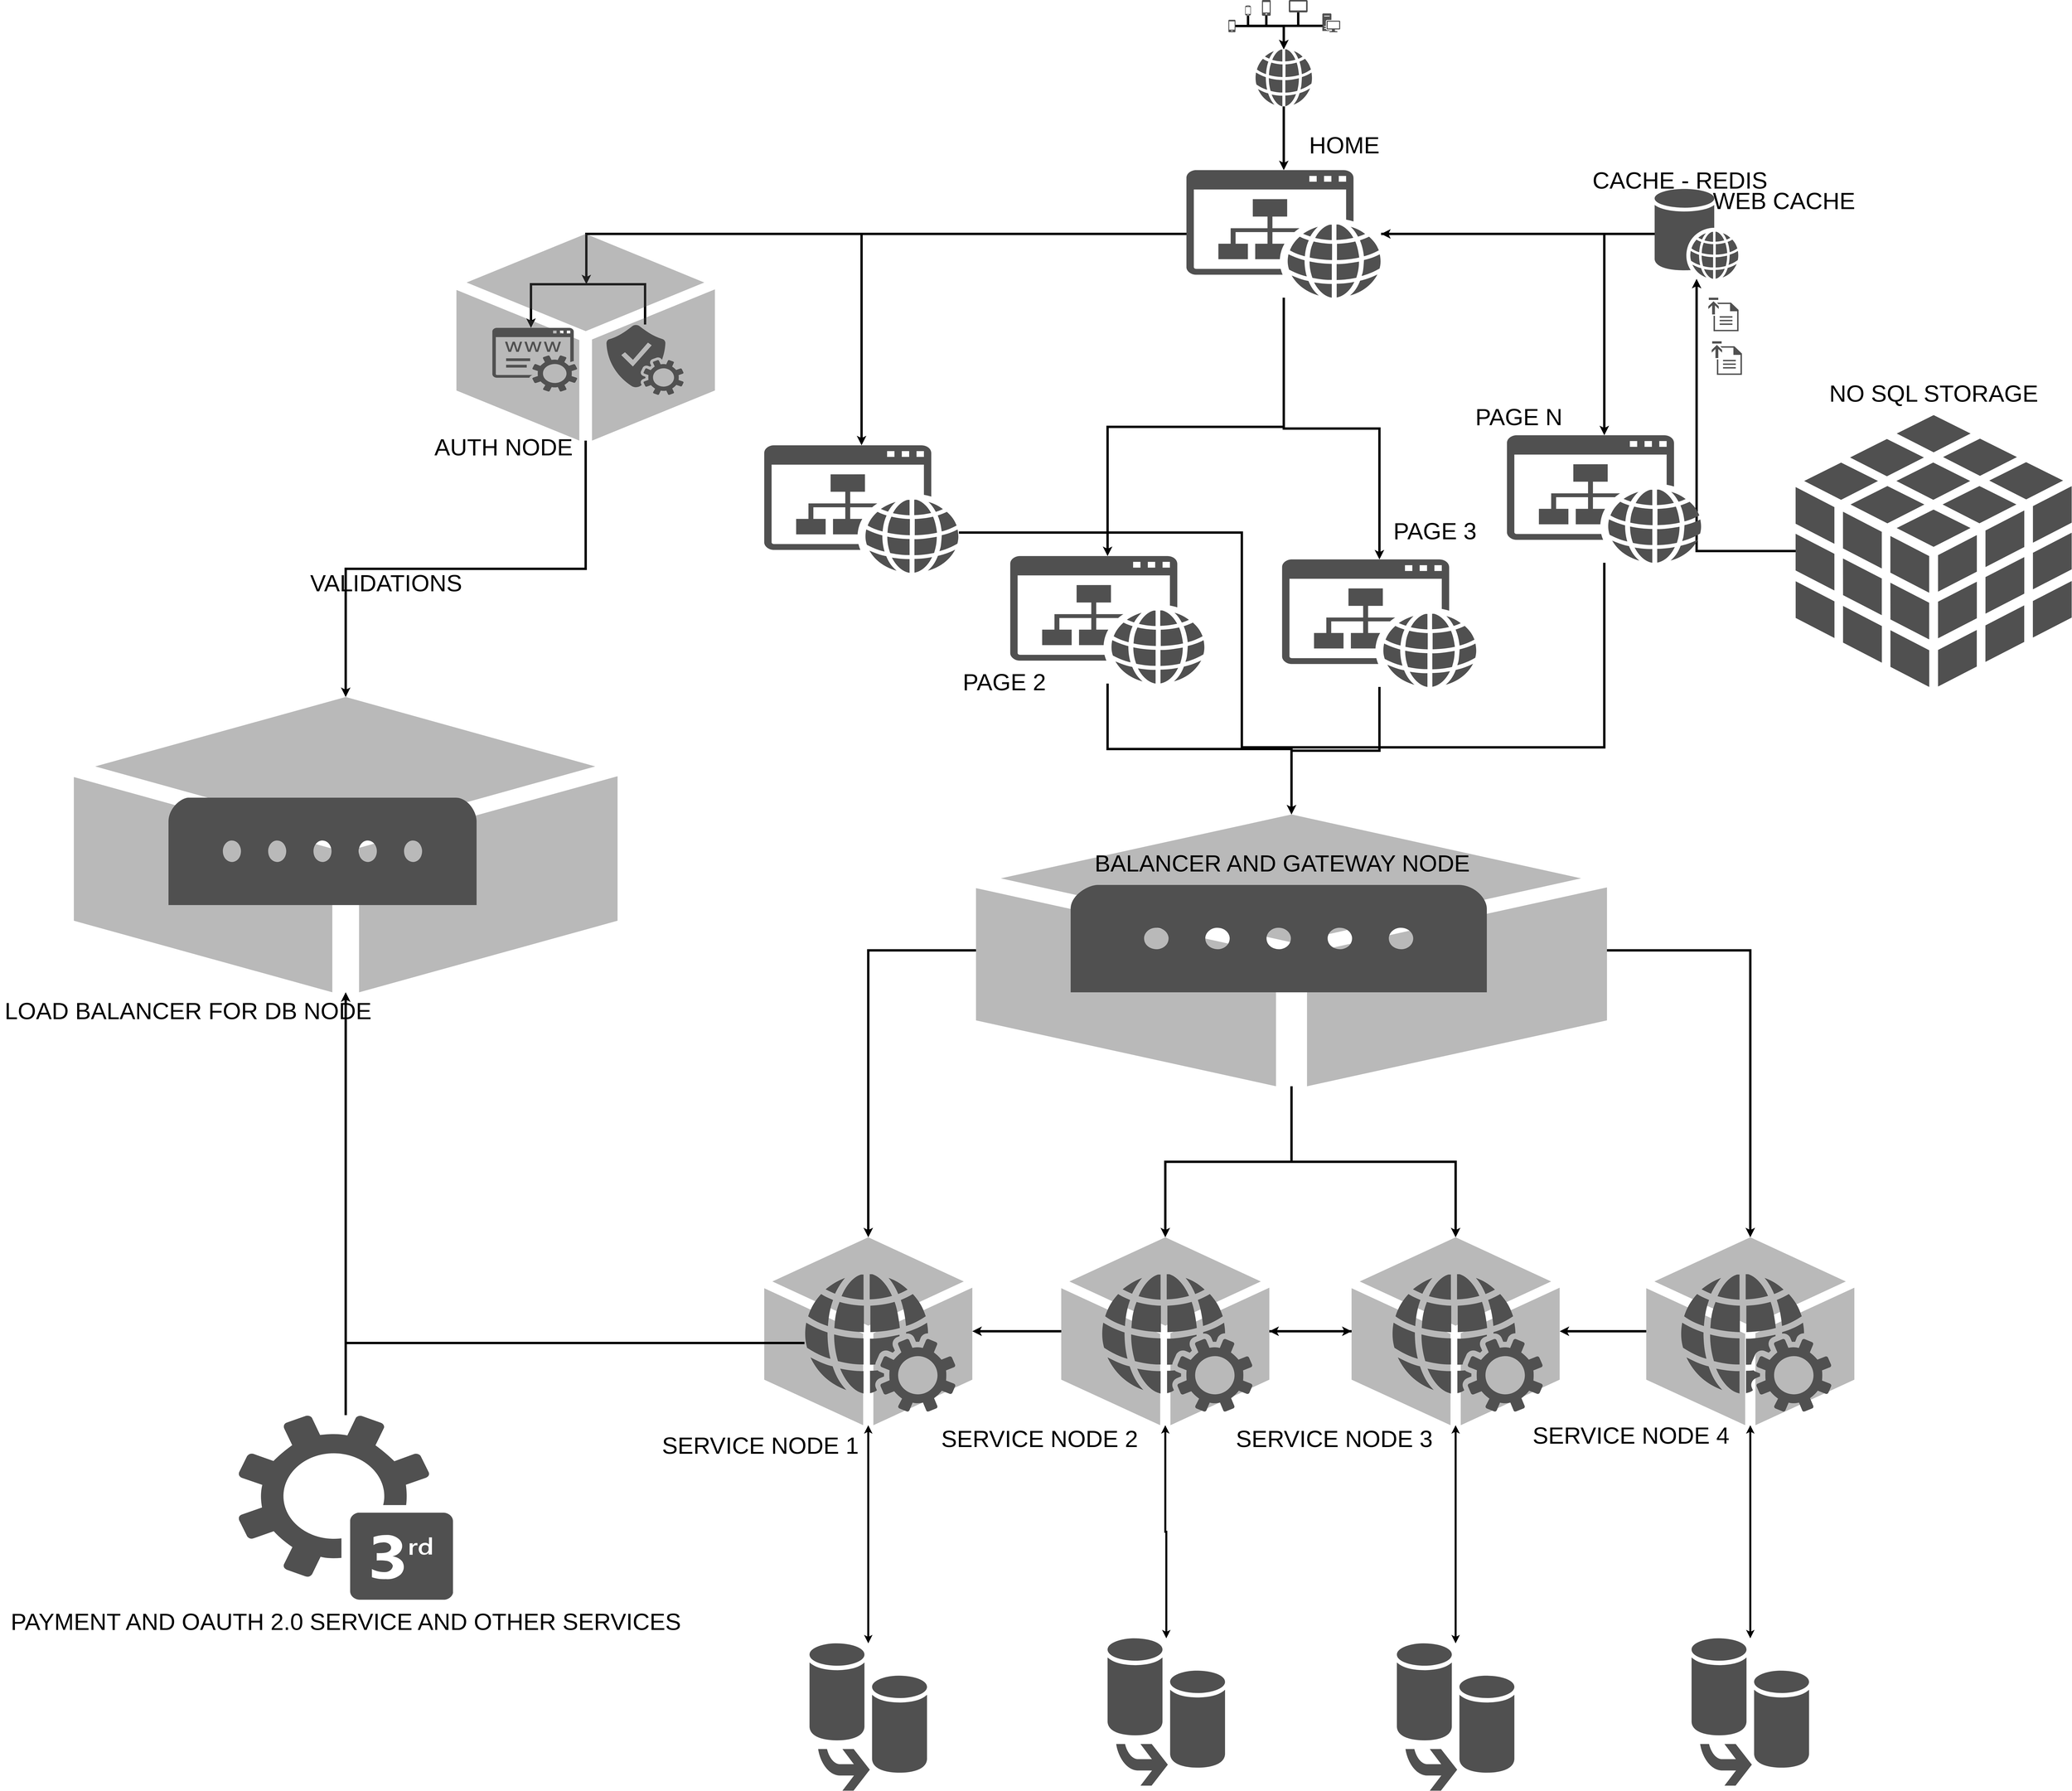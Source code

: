 <mxfile version="26.1.3">
  <diagram name="Página-1" id="gKKmgsF0n-PdtpBCsGpW">
    <mxGraphModel dx="13695" dy="5493" grid="1" gridSize="10" guides="1" tooltips="1" connect="1" arrows="1" fold="1" page="1" pageScale="1" pageWidth="827" pageHeight="1169" math="0" shadow="0">
      <root>
        <mxCell id="0" />
        <mxCell id="1" parent="0" />
        <mxCell id="V2CawTycGZbmHwYLJAfi-8" style="edgeStyle=orthogonalEdgeStyle;rounded=0;orthogonalLoop=1;jettySize=auto;html=1;strokeWidth=6;startArrow=classic;startFill=1;" edge="1" parent="1" source="IXxjZA7ohIu2T_d2CKFK-48" target="V2CawTycGZbmHwYLJAfi-2">
          <mxGeometry relative="1" as="geometry" />
        </mxCell>
        <mxCell id="IXxjZA7ohIu2T_d2CKFK-48" value="" style="sketch=0;pointerEvents=1;shadow=0;dashed=0;html=1;strokeColor=none;fillColor=#505050;labelPosition=center;verticalLabelPosition=bottom;verticalAlign=top;outlineConnect=0;align=center;shape=mxgraph.office.concepts.node_generic;textOpacity=30;opacity=40;strokeWidth=7;fontSize=70;" parent="1" vertex="1">
          <mxGeometry x="-1233" y="3790" width="620" height="560" as="geometry" />
        </mxCell>
        <mxCell id="IXxjZA7ohIu2T_d2CKFK-8" style="edgeStyle=orthogonalEdgeStyle;rounded=0;orthogonalLoop=1;jettySize=auto;html=1;strokeWidth=7;fontSize=70;" parent="1" source="IXxjZA7ohIu2T_d2CKFK-1" target="IXxjZA7ohIu2T_d2CKFK-7" edge="1">
          <mxGeometry relative="1" as="geometry" />
        </mxCell>
        <mxCell id="IXxjZA7ohIu2T_d2CKFK-1" value="" style="sketch=0;pointerEvents=1;shadow=0;dashed=0;html=1;strokeColor=none;fillColor=#505050;labelPosition=center;verticalLabelPosition=bottom;verticalAlign=top;outlineConnect=0;align=center;shape=mxgraph.office.devices.cell_phone_generic;strokeWidth=7;fontSize=70;" parent="1" vertex="1">
          <mxGeometry x="150" y="162" width="21" height="37" as="geometry" />
        </mxCell>
        <mxCell id="IXxjZA7ohIu2T_d2CKFK-9" style="edgeStyle=orthogonalEdgeStyle;rounded=0;orthogonalLoop=1;jettySize=auto;html=1;strokeWidth=7;fontSize=70;" parent="1" source="IXxjZA7ohIu2T_d2CKFK-2" target="IXxjZA7ohIu2T_d2CKFK-7" edge="1">
          <mxGeometry relative="1" as="geometry">
            <Array as="points">
              <mxPoint x="208" y="180" />
              <mxPoint x="315" y="180" />
            </Array>
          </mxGeometry>
        </mxCell>
        <mxCell id="IXxjZA7ohIu2T_d2CKFK-2" value="" style="sketch=0;pointerEvents=1;shadow=0;dashed=0;html=1;strokeColor=none;fillColor=#505050;labelPosition=center;verticalLabelPosition=bottom;verticalAlign=top;outlineConnect=0;align=center;shape=mxgraph.office.devices.cell_phone_android_proportional;strokeWidth=7;fontSize=70;" parent="1" vertex="1">
          <mxGeometry x="200" y="119" width="17" height="31" as="geometry" />
        </mxCell>
        <mxCell id="IXxjZA7ohIu2T_d2CKFK-11" style="edgeStyle=orthogonalEdgeStyle;rounded=0;orthogonalLoop=1;jettySize=auto;html=1;strokeWidth=7;fontSize=70;" parent="1" source="IXxjZA7ohIu2T_d2CKFK-3" target="IXxjZA7ohIu2T_d2CKFK-7" edge="1">
          <mxGeometry relative="1" as="geometry">
            <Array as="points">
              <mxPoint x="263" y="180" />
              <mxPoint x="315" y="180" />
            </Array>
          </mxGeometry>
        </mxCell>
        <mxCell id="IXxjZA7ohIu2T_d2CKFK-3" value="" style="sketch=0;pointerEvents=1;shadow=0;dashed=0;html=1;strokeColor=none;fillColor=#505050;labelPosition=center;verticalLabelPosition=bottom;verticalAlign=top;outlineConnect=0;align=center;shape=mxgraph.office.devices.cell_phone_generic;strokeWidth=7;fontSize=70;" parent="1" vertex="1">
          <mxGeometry x="250" y="103" width="26" height="47" as="geometry" />
        </mxCell>
        <mxCell id="IXxjZA7ohIu2T_d2CKFK-12" style="edgeStyle=orthogonalEdgeStyle;rounded=0;orthogonalLoop=1;jettySize=auto;html=1;strokeWidth=7;fontSize=70;" parent="1" source="IXxjZA7ohIu2T_d2CKFK-5" target="IXxjZA7ohIu2T_d2CKFK-7" edge="1">
          <mxGeometry relative="1" as="geometry">
            <Array as="points">
              <mxPoint x="358" y="180" />
              <mxPoint x="315" y="180" />
            </Array>
          </mxGeometry>
        </mxCell>
        <mxCell id="IXxjZA7ohIu2T_d2CKFK-5" value="" style="sketch=0;pointerEvents=1;shadow=0;dashed=0;html=1;strokeColor=none;fillColor=#505050;labelPosition=center;verticalLabelPosition=bottom;verticalAlign=top;outlineConnect=0;align=center;shape=mxgraph.office.devices.tablet_android;strokeWidth=7;fontSize=70;" parent="1" vertex="1">
          <mxGeometry x="330" y="103" width="56" height="37" as="geometry" />
        </mxCell>
        <mxCell id="IXxjZA7ohIu2T_d2CKFK-13" style="edgeStyle=orthogonalEdgeStyle;rounded=0;orthogonalLoop=1;jettySize=auto;html=1;strokeWidth=7;fontSize=70;" parent="1" source="IXxjZA7ohIu2T_d2CKFK-6" target="IXxjZA7ohIu2T_d2CKFK-7" edge="1">
          <mxGeometry relative="1" as="geometry">
            <Array as="points">
              <mxPoint x="315" y="180" />
            </Array>
          </mxGeometry>
        </mxCell>
        <mxCell id="IXxjZA7ohIu2T_d2CKFK-6" value="" style="sketch=0;pointerEvents=1;shadow=0;dashed=0;html=1;strokeColor=none;fillColor=#505050;labelPosition=center;verticalLabelPosition=bottom;verticalAlign=top;outlineConnect=0;align=center;shape=mxgraph.office.devices.workstation;strokeWidth=7;fontSize=70;" parent="1" vertex="1">
          <mxGeometry x="430" y="143" width="53" height="56" as="geometry" />
        </mxCell>
        <mxCell id="IXxjZA7ohIu2T_d2CKFK-15" style="edgeStyle=orthogonalEdgeStyle;rounded=0;orthogonalLoop=1;jettySize=auto;html=1;strokeWidth=7;fontSize=70;" parent="1" source="IXxjZA7ohIu2T_d2CKFK-7" target="IXxjZA7ohIu2T_d2CKFK-14" edge="1">
          <mxGeometry relative="1" as="geometry" />
        </mxCell>
        <mxCell id="IXxjZA7ohIu2T_d2CKFK-7" value="" style="sketch=0;pointerEvents=1;shadow=0;dashed=0;html=1;strokeColor=none;fillColor=#505050;labelPosition=center;verticalLabelPosition=bottom;verticalAlign=top;outlineConnect=0;align=center;shape=mxgraph.office.concepts.globe_internet;strokeWidth=7;fontSize=70;" parent="1" vertex="1">
          <mxGeometry x="230" y="250" width="170" height="170" as="geometry" />
        </mxCell>
        <mxCell id="IXxjZA7ohIu2T_d2CKFK-39" style="edgeStyle=orthogonalEdgeStyle;rounded=0;orthogonalLoop=1;jettySize=auto;html=1;strokeWidth=7;fontSize=70;" parent="1" source="IXxjZA7ohIu2T_d2CKFK-14" edge="1">
          <mxGeometry relative="1" as="geometry">
            <mxPoint x="-1763" y="950" as="targetPoint" />
            <mxPoint x="-195.0" y="750" as="sourcePoint" />
            <Array as="points">
              <mxPoint x="-1763" y="800" />
            </Array>
          </mxGeometry>
        </mxCell>
        <mxCell id="IXxjZA7ohIu2T_d2CKFK-69" style="edgeStyle=orthogonalEdgeStyle;rounded=0;orthogonalLoop=1;jettySize=auto;html=1;strokeWidth=7;fontSize=70;" parent="1" source="IXxjZA7ohIu2T_d2CKFK-14" target="IXxjZA7ohIu2T_d2CKFK-64" edge="1">
          <mxGeometry relative="1" as="geometry" />
        </mxCell>
        <mxCell id="IXxjZA7ohIu2T_d2CKFK-70" style="edgeStyle=orthogonalEdgeStyle;rounded=0;orthogonalLoop=1;jettySize=auto;html=1;strokeWidth=7;fontSize=70;" parent="1" source="IXxjZA7ohIu2T_d2CKFK-14" target="IXxjZA7ohIu2T_d2CKFK-66" edge="1">
          <mxGeometry relative="1" as="geometry" />
        </mxCell>
        <mxCell id="IXxjZA7ohIu2T_d2CKFK-71" style="edgeStyle=orthogonalEdgeStyle;rounded=0;orthogonalLoop=1;jettySize=auto;html=1;strokeWidth=7;fontSize=70;" parent="1" source="IXxjZA7ohIu2T_d2CKFK-14" target="IXxjZA7ohIu2T_d2CKFK-65" edge="1">
          <mxGeometry relative="1" as="geometry" />
        </mxCell>
        <mxCell id="IXxjZA7ohIu2T_d2CKFK-90" style="edgeStyle=orthogonalEdgeStyle;rounded=0;orthogonalLoop=1;jettySize=auto;html=1;strokeWidth=7;fontSize=70;" parent="1" source="IXxjZA7ohIu2T_d2CKFK-14" target="IXxjZA7ohIu2T_d2CKFK-63" edge="1">
          <mxGeometry relative="1" as="geometry">
            <mxPoint x="-950" y="1340" as="targetPoint" />
          </mxGeometry>
        </mxCell>
        <mxCell id="IXxjZA7ohIu2T_d2CKFK-14" value="" style="sketch=0;pointerEvents=1;shadow=0;dashed=0;html=1;strokeColor=none;fillColor=#505050;labelPosition=center;verticalLabelPosition=bottom;verticalAlign=top;outlineConnect=0;align=center;shape=mxgraph.office.concepts.website;strokeWidth=7;fontSize=70;" parent="1" vertex="1">
          <mxGeometry x="25" y="610" width="580" height="380" as="geometry" />
        </mxCell>
        <mxCell id="IXxjZA7ohIu2T_d2CKFK-16" value="HOME" style="text;html=1;align=center;verticalAlign=middle;resizable=0;points=[];autosize=1;strokeColor=none;fillColor=none;fontSize=70;strokeWidth=7;" parent="1" vertex="1">
          <mxGeometry x="380" y="485" width="230" height="100" as="geometry" />
        </mxCell>
        <mxCell id="IXxjZA7ohIu2T_d2CKFK-18" style="edgeStyle=orthogonalEdgeStyle;rounded=0;orthogonalLoop=1;jettySize=auto;html=1;strokeWidth=7;fontSize=70;" parent="1" source="IXxjZA7ohIu2T_d2CKFK-17" target="IXxjZA7ohIu2T_d2CKFK-14" edge="1">
          <mxGeometry relative="1" as="geometry">
            <mxPoint x="1100" y="650" as="targetPoint" />
          </mxGeometry>
        </mxCell>
        <mxCell id="IXxjZA7ohIu2T_d2CKFK-17" value="" style="sketch=0;shadow=0;dashed=0;html=1;strokeColor=none;fillColor=#505050;labelPosition=center;verticalLabelPosition=bottom;verticalAlign=top;outlineConnect=0;align=center;shape=mxgraph.office.databases.web_store;strokeWidth=7;fontSize=70;" parent="1" vertex="1">
          <mxGeometry x="1420" y="666" width="250" height="268" as="geometry" />
        </mxCell>
        <mxCell id="IXxjZA7ohIu2T_d2CKFK-23" value="CACHE - REDIS" style="text;html=1;align=center;verticalAlign=middle;resizable=0;points=[];autosize=1;strokeColor=none;fillColor=none;fontSize=70;strokeWidth=7;" parent="1" vertex="1">
          <mxGeometry x="1220" y="590" width="550" height="100" as="geometry" />
        </mxCell>
        <mxCell id="IXxjZA7ohIu2T_d2CKFK-25" value="" style="sketch=0;pointerEvents=1;shadow=0;dashed=0;html=1;strokeColor=none;fillColor=#505050;labelPosition=center;verticalLabelPosition=bottom;verticalAlign=top;outlineConnect=0;align=center;shape=mxgraph.office.concepts.upload;strokeWidth=7;fontSize=70;" parent="1" vertex="1">
          <mxGeometry x="1580" y="990" width="90" height="100" as="geometry" />
        </mxCell>
        <mxCell id="IXxjZA7ohIu2T_d2CKFK-28" value="" style="sketch=0;pointerEvents=1;shadow=0;dashed=0;html=1;strokeColor=none;fillColor=#505050;labelPosition=center;verticalLabelPosition=bottom;verticalAlign=top;outlineConnect=0;align=center;shape=mxgraph.office.concepts.upload;strokeWidth=7;fontSize=70;" parent="1" vertex="1">
          <mxGeometry x="1590" y="1120" width="90" height="100" as="geometry" />
        </mxCell>
        <mxCell id="IXxjZA7ohIu2T_d2CKFK-32" style="edgeStyle=orthogonalEdgeStyle;rounded=0;orthogonalLoop=1;jettySize=auto;html=1;strokeWidth=7;fontSize=70;" parent="1" source="IXxjZA7ohIu2T_d2CKFK-31" target="IXxjZA7ohIu2T_d2CKFK-17" edge="1">
          <mxGeometry relative="1" as="geometry" />
        </mxCell>
        <mxCell id="IXxjZA7ohIu2T_d2CKFK-31" value="" style="sketch=0;shadow=0;dashed=0;html=1;strokeColor=none;fillColor=#505050;labelPosition=center;verticalLabelPosition=bottom;verticalAlign=top;outlineConnect=0;align=center;shape=mxgraph.office.databases.database_cube;strokeWidth=7;fontSize=70;" parent="1" vertex="1">
          <mxGeometry x="1840" y="1340" width="822.5" height="810" as="geometry" />
        </mxCell>
        <mxCell id="IXxjZA7ohIu2T_d2CKFK-35" value="" style="sketch=0;pointerEvents=1;shadow=0;dashed=0;html=1;strokeColor=none;fillColor=#505050;labelPosition=center;verticalLabelPosition=bottom;verticalAlign=top;outlineConnect=0;align=center;shape=mxgraph.office.services.registrar_service;strokeWidth=7;fontSize=70;" parent="1" vertex="1">
          <mxGeometry x="-2043" y="1080" width="253" height="190" as="geometry" />
        </mxCell>
        <mxCell id="IXxjZA7ohIu2T_d2CKFK-38" style="edgeStyle=orthogonalEdgeStyle;rounded=0;orthogonalLoop=1;jettySize=auto;html=1;strokeWidth=7;fontSize=70;" parent="1" source="IXxjZA7ohIu2T_d2CKFK-36" target="IXxjZA7ohIu2T_d2CKFK-35" edge="1">
          <mxGeometry relative="1" as="geometry">
            <Array as="points">
              <mxPoint x="-1588" y="950" />
              <mxPoint x="-1928" y="950" />
            </Array>
          </mxGeometry>
        </mxCell>
        <mxCell id="IXxjZA7ohIu2T_d2CKFK-36" value="" style="sketch=0;pointerEvents=1;shadow=0;dashed=0;html=1;strokeColor=none;fillColor=#505050;labelPosition=center;verticalLabelPosition=bottom;verticalAlign=top;outlineConnect=0;align=center;shape=mxgraph.office.services.verification_service;strokeWidth=7;fontSize=70;" parent="1" vertex="1">
          <mxGeometry x="-1703" y="1070" width="230" height="210" as="geometry" />
        </mxCell>
        <mxCell id="IXxjZA7ohIu2T_d2CKFK-94" style="edgeStyle=orthogonalEdgeStyle;rounded=0;orthogonalLoop=1;jettySize=auto;html=1;strokeWidth=7;fontSize=70;" parent="1" source="IXxjZA7ohIu2T_d2CKFK-47" target="IXxjZA7ohIu2T_d2CKFK-68" edge="1">
          <mxGeometry relative="1" as="geometry" />
        </mxCell>
        <mxCell id="IXxjZA7ohIu2T_d2CKFK-47" value="" style="sketch=0;pointerEvents=1;shadow=0;dashed=0;html=1;strokeColor=none;fillColor=#505050;labelPosition=center;verticalLabelPosition=bottom;verticalAlign=top;outlineConnect=0;align=center;shape=mxgraph.office.concepts.web_services;strokeWidth=7;fontSize=70;" parent="1" vertex="1">
          <mxGeometry x="-1113" y="3900" width="450" height="410" as="geometry" />
        </mxCell>
        <mxCell id="IXxjZA7ohIu2T_d2CKFK-95" style="edgeStyle=orthogonalEdgeStyle;rounded=0;orthogonalLoop=1;jettySize=auto;html=1;strokeWidth=7;fontSize=70;" parent="1" source="IXxjZA7ohIu2T_d2CKFK-50" target="IXxjZA7ohIu2T_d2CKFK-48" edge="1">
          <mxGeometry relative="1" as="geometry" />
        </mxCell>
        <mxCell id="IXxjZA7ohIu2T_d2CKFK-99" style="edgeStyle=orthogonalEdgeStyle;rounded=0;orthogonalLoop=1;jettySize=auto;html=1;strokeWidth=7;fontSize=70;" parent="1" source="IXxjZA7ohIu2T_d2CKFK-50" target="IXxjZA7ohIu2T_d2CKFK-52" edge="1">
          <mxGeometry relative="1" as="geometry" />
        </mxCell>
        <mxCell id="V2CawTycGZbmHwYLJAfi-9" style="edgeStyle=orthogonalEdgeStyle;rounded=0;orthogonalLoop=1;jettySize=auto;html=1;strokeWidth=6;startArrow=classic;startFill=1;" edge="1" parent="1" source="IXxjZA7ohIu2T_d2CKFK-50" target="V2CawTycGZbmHwYLJAfi-3">
          <mxGeometry relative="1" as="geometry" />
        </mxCell>
        <mxCell id="IXxjZA7ohIu2T_d2CKFK-50" value="" style="sketch=0;pointerEvents=1;shadow=0;dashed=0;html=1;strokeColor=none;fillColor=#505050;labelPosition=center;verticalLabelPosition=bottom;verticalAlign=top;outlineConnect=0;align=center;shape=mxgraph.office.concepts.node_generic;textOpacity=30;opacity=40;strokeWidth=7;fontSize=70;" parent="1" vertex="1">
          <mxGeometry x="-348" y="3790" width="620" height="560" as="geometry" />
        </mxCell>
        <mxCell id="IXxjZA7ohIu2T_d2CKFK-51" value="" style="sketch=0;pointerEvents=1;shadow=0;dashed=0;html=1;strokeColor=none;fillColor=#505050;labelPosition=center;verticalLabelPosition=bottom;verticalAlign=top;outlineConnect=0;align=center;shape=mxgraph.office.concepts.web_services;strokeWidth=7;fontSize=70;" parent="1" vertex="1">
          <mxGeometry x="-228" y="3900" width="450" height="410" as="geometry" />
        </mxCell>
        <mxCell id="IXxjZA7ohIu2T_d2CKFK-96" style="edgeStyle=orthogonalEdgeStyle;rounded=0;orthogonalLoop=1;jettySize=auto;html=1;strokeWidth=7;fontSize=70;" parent="1" source="IXxjZA7ohIu2T_d2CKFK-52" target="IXxjZA7ohIu2T_d2CKFK-50" edge="1">
          <mxGeometry relative="1" as="geometry" />
        </mxCell>
        <mxCell id="V2CawTycGZbmHwYLJAfi-10" style="edgeStyle=orthogonalEdgeStyle;rounded=0;orthogonalLoop=1;jettySize=auto;html=1;strokeWidth=6;startArrow=classic;startFill=1;" edge="1" parent="1" source="IXxjZA7ohIu2T_d2CKFK-52" target="V2CawTycGZbmHwYLJAfi-4">
          <mxGeometry relative="1" as="geometry" />
        </mxCell>
        <mxCell id="IXxjZA7ohIu2T_d2CKFK-52" value="" style="sketch=0;pointerEvents=1;shadow=0;dashed=0;html=1;strokeColor=none;fillColor=#505050;labelPosition=center;verticalLabelPosition=bottom;verticalAlign=top;outlineConnect=0;align=center;shape=mxgraph.office.concepts.node_generic;textOpacity=30;opacity=40;strokeWidth=7;fontSize=70;" parent="1" vertex="1">
          <mxGeometry x="517" y="3790" width="620" height="560" as="geometry" />
        </mxCell>
        <mxCell id="IXxjZA7ohIu2T_d2CKFK-53" value="" style="sketch=0;pointerEvents=1;shadow=0;dashed=0;html=1;strokeColor=none;fillColor=#505050;labelPosition=center;verticalLabelPosition=bottom;verticalAlign=top;outlineConnect=0;align=center;shape=mxgraph.office.concepts.web_services;strokeWidth=7;fontSize=70;" parent="1" vertex="1">
          <mxGeometry x="637" y="3900" width="450" height="410" as="geometry" />
        </mxCell>
        <mxCell id="IXxjZA7ohIu2T_d2CKFK-98" style="edgeStyle=orthogonalEdgeStyle;rounded=0;orthogonalLoop=1;jettySize=auto;html=1;strokeWidth=7;fontSize=70;" parent="1" source="IXxjZA7ohIu2T_d2CKFK-54" target="IXxjZA7ohIu2T_d2CKFK-52" edge="1">
          <mxGeometry relative="1" as="geometry" />
        </mxCell>
        <mxCell id="V2CawTycGZbmHwYLJAfi-11" style="edgeStyle=orthogonalEdgeStyle;rounded=0;orthogonalLoop=1;jettySize=auto;html=1;strokeWidth=6;startArrow=classic;startFill=1;" edge="1" parent="1" source="IXxjZA7ohIu2T_d2CKFK-54" target="V2CawTycGZbmHwYLJAfi-7">
          <mxGeometry relative="1" as="geometry" />
        </mxCell>
        <mxCell id="IXxjZA7ohIu2T_d2CKFK-54" value="" style="sketch=0;pointerEvents=1;shadow=0;dashed=0;html=1;strokeColor=none;fillColor=#505050;labelPosition=center;verticalLabelPosition=bottom;verticalAlign=top;outlineConnect=0;align=center;shape=mxgraph.office.concepts.node_generic;textOpacity=30;opacity=40;strokeWidth=7;fontSize=70;" parent="1" vertex="1">
          <mxGeometry x="1395" y="3790" width="620" height="560" as="geometry" />
        </mxCell>
        <mxCell id="IXxjZA7ohIu2T_d2CKFK-55" value="" style="sketch=0;pointerEvents=1;shadow=0;dashed=0;html=1;strokeColor=none;fillColor=#505050;labelPosition=center;verticalLabelPosition=bottom;verticalAlign=top;outlineConnect=0;align=center;shape=mxgraph.office.concepts.web_services;strokeWidth=7;fontSize=70;" parent="1" vertex="1">
          <mxGeometry x="1497" y="3900" width="450" height="410" as="geometry" />
        </mxCell>
        <mxCell id="IXxjZA7ohIu2T_d2CKFK-58" value="" style="sketch=0;pointerEvents=1;shadow=0;dashed=0;html=1;strokeColor=none;fillColor=#505050;labelPosition=center;verticalLabelPosition=bottom;verticalAlign=top;outlineConnect=0;align=center;shape=mxgraph.office.communications.voip_gateway;strokeWidth=7;fontSize=70;" parent="1" vertex="1">
          <mxGeometry x="-320" y="2740" width="1240" height="320" as="geometry" />
        </mxCell>
        <mxCell id="IXxjZA7ohIu2T_d2CKFK-85" style="edgeStyle=orthogonalEdgeStyle;rounded=0;orthogonalLoop=1;jettySize=auto;html=1;strokeWidth=7;fontSize=70;" parent="1" source="IXxjZA7ohIu2T_d2CKFK-59" target="IXxjZA7ohIu2T_d2CKFK-50" edge="1">
          <mxGeometry relative="1" as="geometry" />
        </mxCell>
        <mxCell id="IXxjZA7ohIu2T_d2CKFK-86" style="edgeStyle=orthogonalEdgeStyle;rounded=0;orthogonalLoop=1;jettySize=auto;html=1;strokeWidth=7;fontSize=70;" parent="1" source="IXxjZA7ohIu2T_d2CKFK-59" target="IXxjZA7ohIu2T_d2CKFK-52" edge="1">
          <mxGeometry relative="1" as="geometry" />
        </mxCell>
        <mxCell id="IXxjZA7ohIu2T_d2CKFK-87" style="edgeStyle=orthogonalEdgeStyle;rounded=0;orthogonalLoop=1;jettySize=auto;html=1;strokeWidth=7;fontSize=70;" parent="1" source="IXxjZA7ohIu2T_d2CKFK-59" target="IXxjZA7ohIu2T_d2CKFK-54" edge="1">
          <mxGeometry relative="1" as="geometry" />
        </mxCell>
        <mxCell id="IXxjZA7ohIu2T_d2CKFK-88" style="edgeStyle=orthogonalEdgeStyle;rounded=0;orthogonalLoop=1;jettySize=auto;html=1;strokeWidth=7;fontSize=70;" parent="1" source="IXxjZA7ohIu2T_d2CKFK-59" target="IXxjZA7ohIu2T_d2CKFK-48" edge="1">
          <mxGeometry relative="1" as="geometry" />
        </mxCell>
        <mxCell id="IXxjZA7ohIu2T_d2CKFK-59" value="" style="sketch=0;pointerEvents=1;shadow=0;dashed=0;html=1;strokeColor=none;fillColor=#505050;labelPosition=center;verticalLabelPosition=bottom;verticalAlign=top;outlineConnect=0;align=center;shape=mxgraph.office.concepts.node_generic;textOpacity=30;opacity=40;strokeWidth=7;fontSize=70;" parent="1" vertex="1">
          <mxGeometry x="-602" y="2530" width="1880" height="810" as="geometry" />
        </mxCell>
        <mxCell id="IXxjZA7ohIu2T_d2CKFK-91" style="edgeStyle=orthogonalEdgeStyle;rounded=0;orthogonalLoop=1;jettySize=auto;html=1;strokeWidth=7;fontSize=70;" parent="1" source="IXxjZA7ohIu2T_d2CKFK-60" target="IXxjZA7ohIu2T_d2CKFK-68" edge="1">
          <mxGeometry relative="1" as="geometry" />
        </mxCell>
        <mxCell id="IXxjZA7ohIu2T_d2CKFK-60" value="" style="sketch=0;pointerEvents=1;shadow=0;dashed=0;html=1;strokeColor=none;fillColor=#505050;labelPosition=center;verticalLabelPosition=bottom;verticalAlign=top;outlineConnect=0;align=center;shape=mxgraph.office.concepts.node_generic;textOpacity=30;opacity=40;strokeWidth=7;fontSize=70;" parent="1" vertex="1">
          <mxGeometry x="-2150" y="800" width="770" height="616" as="geometry" />
        </mxCell>
        <mxCell id="IXxjZA7ohIu2T_d2CKFK-93" style="edgeStyle=orthogonalEdgeStyle;rounded=0;orthogonalLoop=1;jettySize=auto;html=1;strokeWidth=7;fontSize=70;" parent="1" source="IXxjZA7ohIu2T_d2CKFK-62" target="IXxjZA7ohIu2T_d2CKFK-68" edge="1">
          <mxGeometry relative="1" as="geometry" />
        </mxCell>
        <mxCell id="IXxjZA7ohIu2T_d2CKFK-62" value="" style="sketch=0;pointerEvents=1;shadow=0;dashed=0;html=1;strokeColor=none;fillColor=#505050;labelPosition=center;verticalLabelPosition=bottom;verticalAlign=top;outlineConnect=0;align=center;shape=mxgraph.office.services.3rd_party_service;strokeWidth=7;fontSize=70;" parent="1" vertex="1">
          <mxGeometry x="-2800" y="4320" width="640" height="550" as="geometry" />
        </mxCell>
        <mxCell id="IXxjZA7ohIu2T_d2CKFK-83" style="edgeStyle=orthogonalEdgeStyle;rounded=0;orthogonalLoop=1;jettySize=auto;html=1;endArrow=none;startFill=0;strokeWidth=7;fontSize=70;" parent="1" source="IXxjZA7ohIu2T_d2CKFK-63" edge="1">
          <mxGeometry relative="1" as="geometry">
            <mxPoint x="340" y="2330" as="targetPoint" />
            <Array as="points">
              <mxPoint x="190" y="1690" />
            </Array>
          </mxGeometry>
        </mxCell>
        <mxCell id="IXxjZA7ohIu2T_d2CKFK-63" value="" style="sketch=0;pointerEvents=1;shadow=0;dashed=0;html=1;strokeColor=none;fillColor=#505050;labelPosition=center;verticalLabelPosition=bottom;verticalAlign=top;outlineConnect=0;align=center;shape=mxgraph.office.concepts.website;strokeWidth=7;fontSize=70;" parent="1" vertex="1">
          <mxGeometry x="-1233" y="1430" width="580" height="380" as="geometry" />
        </mxCell>
        <mxCell id="IXxjZA7ohIu2T_d2CKFK-79" style="edgeStyle=orthogonalEdgeStyle;rounded=0;orthogonalLoop=1;jettySize=auto;html=1;strokeWidth=7;fontSize=70;" parent="1" source="IXxjZA7ohIu2T_d2CKFK-64" target="IXxjZA7ohIu2T_d2CKFK-59" edge="1">
          <mxGeometry relative="1" as="geometry" />
        </mxCell>
        <mxCell id="IXxjZA7ohIu2T_d2CKFK-64" value="" style="sketch=0;pointerEvents=1;shadow=0;dashed=0;html=1;strokeColor=none;fillColor=#505050;labelPosition=center;verticalLabelPosition=bottom;verticalAlign=top;outlineConnect=0;align=center;shape=mxgraph.office.concepts.website;strokeWidth=7;fontSize=70;" parent="1" vertex="1">
          <mxGeometry x="310" y="1770" width="580" height="380" as="geometry" />
        </mxCell>
        <mxCell id="IXxjZA7ohIu2T_d2CKFK-80" style="edgeStyle=orthogonalEdgeStyle;rounded=0;orthogonalLoop=1;jettySize=auto;html=1;strokeWidth=7;fontSize=70;" parent="1" source="IXxjZA7ohIu2T_d2CKFK-65" target="IXxjZA7ohIu2T_d2CKFK-59" edge="1">
          <mxGeometry relative="1" as="geometry">
            <Array as="points">
              <mxPoint x="1270" y="2330" />
              <mxPoint x="338" y="2330" />
            </Array>
          </mxGeometry>
        </mxCell>
        <mxCell id="IXxjZA7ohIu2T_d2CKFK-65" value="" style="sketch=0;pointerEvents=1;shadow=0;dashed=0;html=1;strokeColor=none;fillColor=#505050;labelPosition=center;verticalLabelPosition=bottom;verticalAlign=top;outlineConnect=0;align=center;shape=mxgraph.office.concepts.website;strokeWidth=7;fontSize=70;" parent="1" vertex="1">
          <mxGeometry x="980" y="1400" width="580" height="380" as="geometry" />
        </mxCell>
        <mxCell id="IXxjZA7ohIu2T_d2CKFK-73" style="edgeStyle=orthogonalEdgeStyle;rounded=0;orthogonalLoop=1;jettySize=auto;html=1;strokeWidth=7;fontSize=70;" parent="1" source="IXxjZA7ohIu2T_d2CKFK-66" target="IXxjZA7ohIu2T_d2CKFK-59" edge="1">
          <mxGeometry relative="1" as="geometry" />
        </mxCell>
        <mxCell id="IXxjZA7ohIu2T_d2CKFK-66" value="" style="sketch=0;pointerEvents=1;shadow=0;dashed=0;html=1;strokeColor=none;fillColor=#505050;labelPosition=center;verticalLabelPosition=bottom;verticalAlign=top;outlineConnect=0;align=center;shape=mxgraph.office.concepts.website;strokeWidth=7;fontSize=70;" parent="1" vertex="1">
          <mxGeometry x="-500" y="1760" width="580" height="380" as="geometry" />
        </mxCell>
        <mxCell id="IXxjZA7ohIu2T_d2CKFK-67" value="" style="sketch=0;pointerEvents=1;shadow=0;dashed=0;html=1;strokeColor=none;fillColor=#505050;labelPosition=center;verticalLabelPosition=bottom;verticalAlign=top;outlineConnect=0;align=center;shape=mxgraph.office.communications.voip_gateway;strokeWidth=7;fontSize=70;" parent="1" vertex="1">
          <mxGeometry x="-3008" y="2480" width="918" height="320" as="geometry" />
        </mxCell>
        <mxCell id="IXxjZA7ohIu2T_d2CKFK-68" value="" style="sketch=0;pointerEvents=1;shadow=0;dashed=0;html=1;strokeColor=none;fillColor=#505050;labelPosition=center;verticalLabelPosition=bottom;verticalAlign=top;outlineConnect=0;align=center;shape=mxgraph.office.concepts.node_generic;textOpacity=30;opacity=40;strokeWidth=7;fontSize=70;" parent="1" vertex="1">
          <mxGeometry x="-3290" y="2180" width="1620" height="880" as="geometry" />
        </mxCell>
        <mxCell id="IXxjZA7ohIu2T_d2CKFK-92" value="VALIDATIONS" style="text;html=1;align=center;verticalAlign=middle;resizable=0;points=[];autosize=1;strokeColor=none;fillColor=none;fontSize=70;strokeWidth=7;" parent="1" vertex="1">
          <mxGeometry x="-2600" y="1790" width="480" height="100" as="geometry" />
        </mxCell>
        <mxCell id="IXxjZA7ohIu2T_d2CKFK-111" value="PAGE N" style="text;html=1;align=center;verticalAlign=middle;resizable=0;points=[];autosize=1;strokeColor=none;fillColor=none;fontSize=70;strokeWidth=7;" parent="1" vertex="1">
          <mxGeometry x="875" y="1295" width="280" height="100" as="geometry" />
        </mxCell>
        <mxCell id="IXxjZA7ohIu2T_d2CKFK-112" value="PAGE 3" style="text;html=1;align=center;verticalAlign=middle;resizable=0;points=[];autosize=1;strokeColor=none;fillColor=none;fontSize=70;strokeWidth=7;" parent="1" vertex="1">
          <mxGeometry x="630" y="1635" width="270" height="100" as="geometry" />
        </mxCell>
        <mxCell id="IXxjZA7ohIu2T_d2CKFK-113" value="PAGE 2" style="text;html=1;align=center;verticalAlign=middle;resizable=0;points=[];autosize=1;strokeColor=none;fillColor=none;fontSize=70;strokeWidth=7;" parent="1" vertex="1">
          <mxGeometry x="-653" y="2085" width="270" height="100" as="geometry" />
        </mxCell>
        <mxCell id="IXxjZA7ohIu2T_d2CKFK-114" value="AUTH NODE" style="text;html=1;align=center;verticalAlign=middle;resizable=0;points=[];autosize=1;strokeColor=none;fillColor=none;fontSize=70;strokeWidth=7;" parent="1" vertex="1">
          <mxGeometry x="-2230" y="1385" width="440" height="100" as="geometry" />
        </mxCell>
        <mxCell id="IXxjZA7ohIu2T_d2CKFK-115" value="WEB CACHE" style="text;html=1;align=center;verticalAlign=middle;resizable=0;points=[];autosize=1;strokeColor=none;fillColor=none;fontSize=70;strokeWidth=7;" parent="1" vertex="1">
          <mxGeometry x="1580" y="651" width="450" height="100" as="geometry" />
        </mxCell>
        <mxCell id="IXxjZA7ohIu2T_d2CKFK-116" value="NO SQL STORAGE" style="text;html=1;align=center;verticalAlign=middle;resizable=0;points=[];autosize=1;strokeColor=none;fillColor=none;fontSize=70;strokeWidth=7;" parent="1" vertex="1">
          <mxGeometry x="1926.25" y="1225" width="650" height="100" as="geometry" />
        </mxCell>
        <mxCell id="IXxjZA7ohIu2T_d2CKFK-117" value="BALANCER AND GATEWAY NODE" style="text;html=1;align=center;verticalAlign=middle;resizable=0;points=[];autosize=1;strokeColor=none;fillColor=none;fontSize=70;strokeWidth=7;" parent="1" vertex="1">
          <mxGeometry x="-265" y="2625" width="1150" height="100" as="geometry" />
        </mxCell>
        <mxCell id="IXxjZA7ohIu2T_d2CKFK-118" value="SERVICE NODE 1" style="text;html=1;align=center;verticalAlign=middle;resizable=0;points=[];autosize=1;strokeColor=none;fillColor=none;fontSize=70;strokeWidth=7;" parent="1" vertex="1">
          <mxGeometry x="-1550" y="4360" width="610" height="100" as="geometry" />
        </mxCell>
        <mxCell id="IXxjZA7ohIu2T_d2CKFK-123" value="PAYMENT AND OAUTH 2.0 SERVICE AND OTHER SERVICES" style="text;html=1;align=center;verticalAlign=middle;resizable=0;points=[];autosize=1;strokeColor=none;fillColor=none;fontSize=70;strokeWidth=7;" parent="1" vertex="1">
          <mxGeometry x="-3495" y="4885" width="2030" height="100" as="geometry" />
        </mxCell>
        <mxCell id="IXxjZA7ohIu2T_d2CKFK-125" value="LOAD BALANCER FOR DB NODE" style="text;html=1;align=center;verticalAlign=middle;resizable=0;points=[];autosize=1;strokeColor=none;fillColor=none;fontSize=70;strokeWidth=7;" parent="1" vertex="1">
          <mxGeometry x="-3510" y="3065" width="1120" height="100" as="geometry" />
        </mxCell>
        <mxCell id="IXxjZA7ohIu2T_d2CKFK-127" value="SERVICE NODE 2" style="text;html=1;align=center;verticalAlign=middle;resizable=0;points=[];autosize=1;strokeColor=none;fillColor=none;fontSize=70;strokeWidth=7;" parent="1" vertex="1">
          <mxGeometry x="-718" y="4340" width="610" height="100" as="geometry" />
        </mxCell>
        <mxCell id="IXxjZA7ohIu2T_d2CKFK-128" value="SERVICE NODE 3" style="text;html=1;align=center;verticalAlign=middle;resizable=0;points=[];autosize=1;strokeColor=none;fillColor=none;fontSize=70;strokeWidth=7;" parent="1" vertex="1">
          <mxGeometry x="160" y="4340" width="610" height="100" as="geometry" />
        </mxCell>
        <mxCell id="IXxjZA7ohIu2T_d2CKFK-129" value="SERVICE NODE 4" style="text;html=1;align=center;verticalAlign=middle;resizable=0;points=[];autosize=1;strokeColor=none;fillColor=none;fontSize=70;strokeWidth=7;" parent="1" vertex="1">
          <mxGeometry x="1044" y="4330" width="610" height="100" as="geometry" />
        </mxCell>
        <mxCell id="V2CawTycGZbmHwYLJAfi-2" value="" style="sketch=0;shadow=0;dashed=0;html=1;strokeColor=none;fillColor=#505050;labelPosition=center;verticalLabelPosition=bottom;verticalAlign=top;outlineConnect=0;align=center;shape=mxgraph.office.databases.database_mirror;" vertex="1" parent="1">
          <mxGeometry x="-1098" y="5000" width="350" height="439" as="geometry" />
        </mxCell>
        <mxCell id="V2CawTycGZbmHwYLJAfi-3" value="" style="sketch=0;shadow=0;dashed=0;html=1;strokeColor=none;fillColor=#505050;labelPosition=center;verticalLabelPosition=bottom;verticalAlign=top;outlineConnect=0;align=center;shape=mxgraph.office.databases.database_mirror;" vertex="1" parent="1">
          <mxGeometry x="-210" y="4985" width="350" height="439" as="geometry" />
        </mxCell>
        <mxCell id="V2CawTycGZbmHwYLJAfi-4" value="" style="sketch=0;shadow=0;dashed=0;html=1;strokeColor=none;fillColor=#505050;labelPosition=center;verticalLabelPosition=bottom;verticalAlign=top;outlineConnect=0;align=center;shape=mxgraph.office.databases.database_mirror;" vertex="1" parent="1">
          <mxGeometry x="652" y="5000" width="350" height="439" as="geometry" />
        </mxCell>
        <mxCell id="V2CawTycGZbmHwYLJAfi-7" value="" style="sketch=0;shadow=0;dashed=0;html=1;strokeColor=none;fillColor=#505050;labelPosition=center;verticalLabelPosition=bottom;verticalAlign=top;outlineConnect=0;align=center;shape=mxgraph.office.databases.database_mirror;" vertex="1" parent="1">
          <mxGeometry x="1530" y="4985" width="350" height="439" as="geometry" />
        </mxCell>
      </root>
    </mxGraphModel>
  </diagram>
</mxfile>
